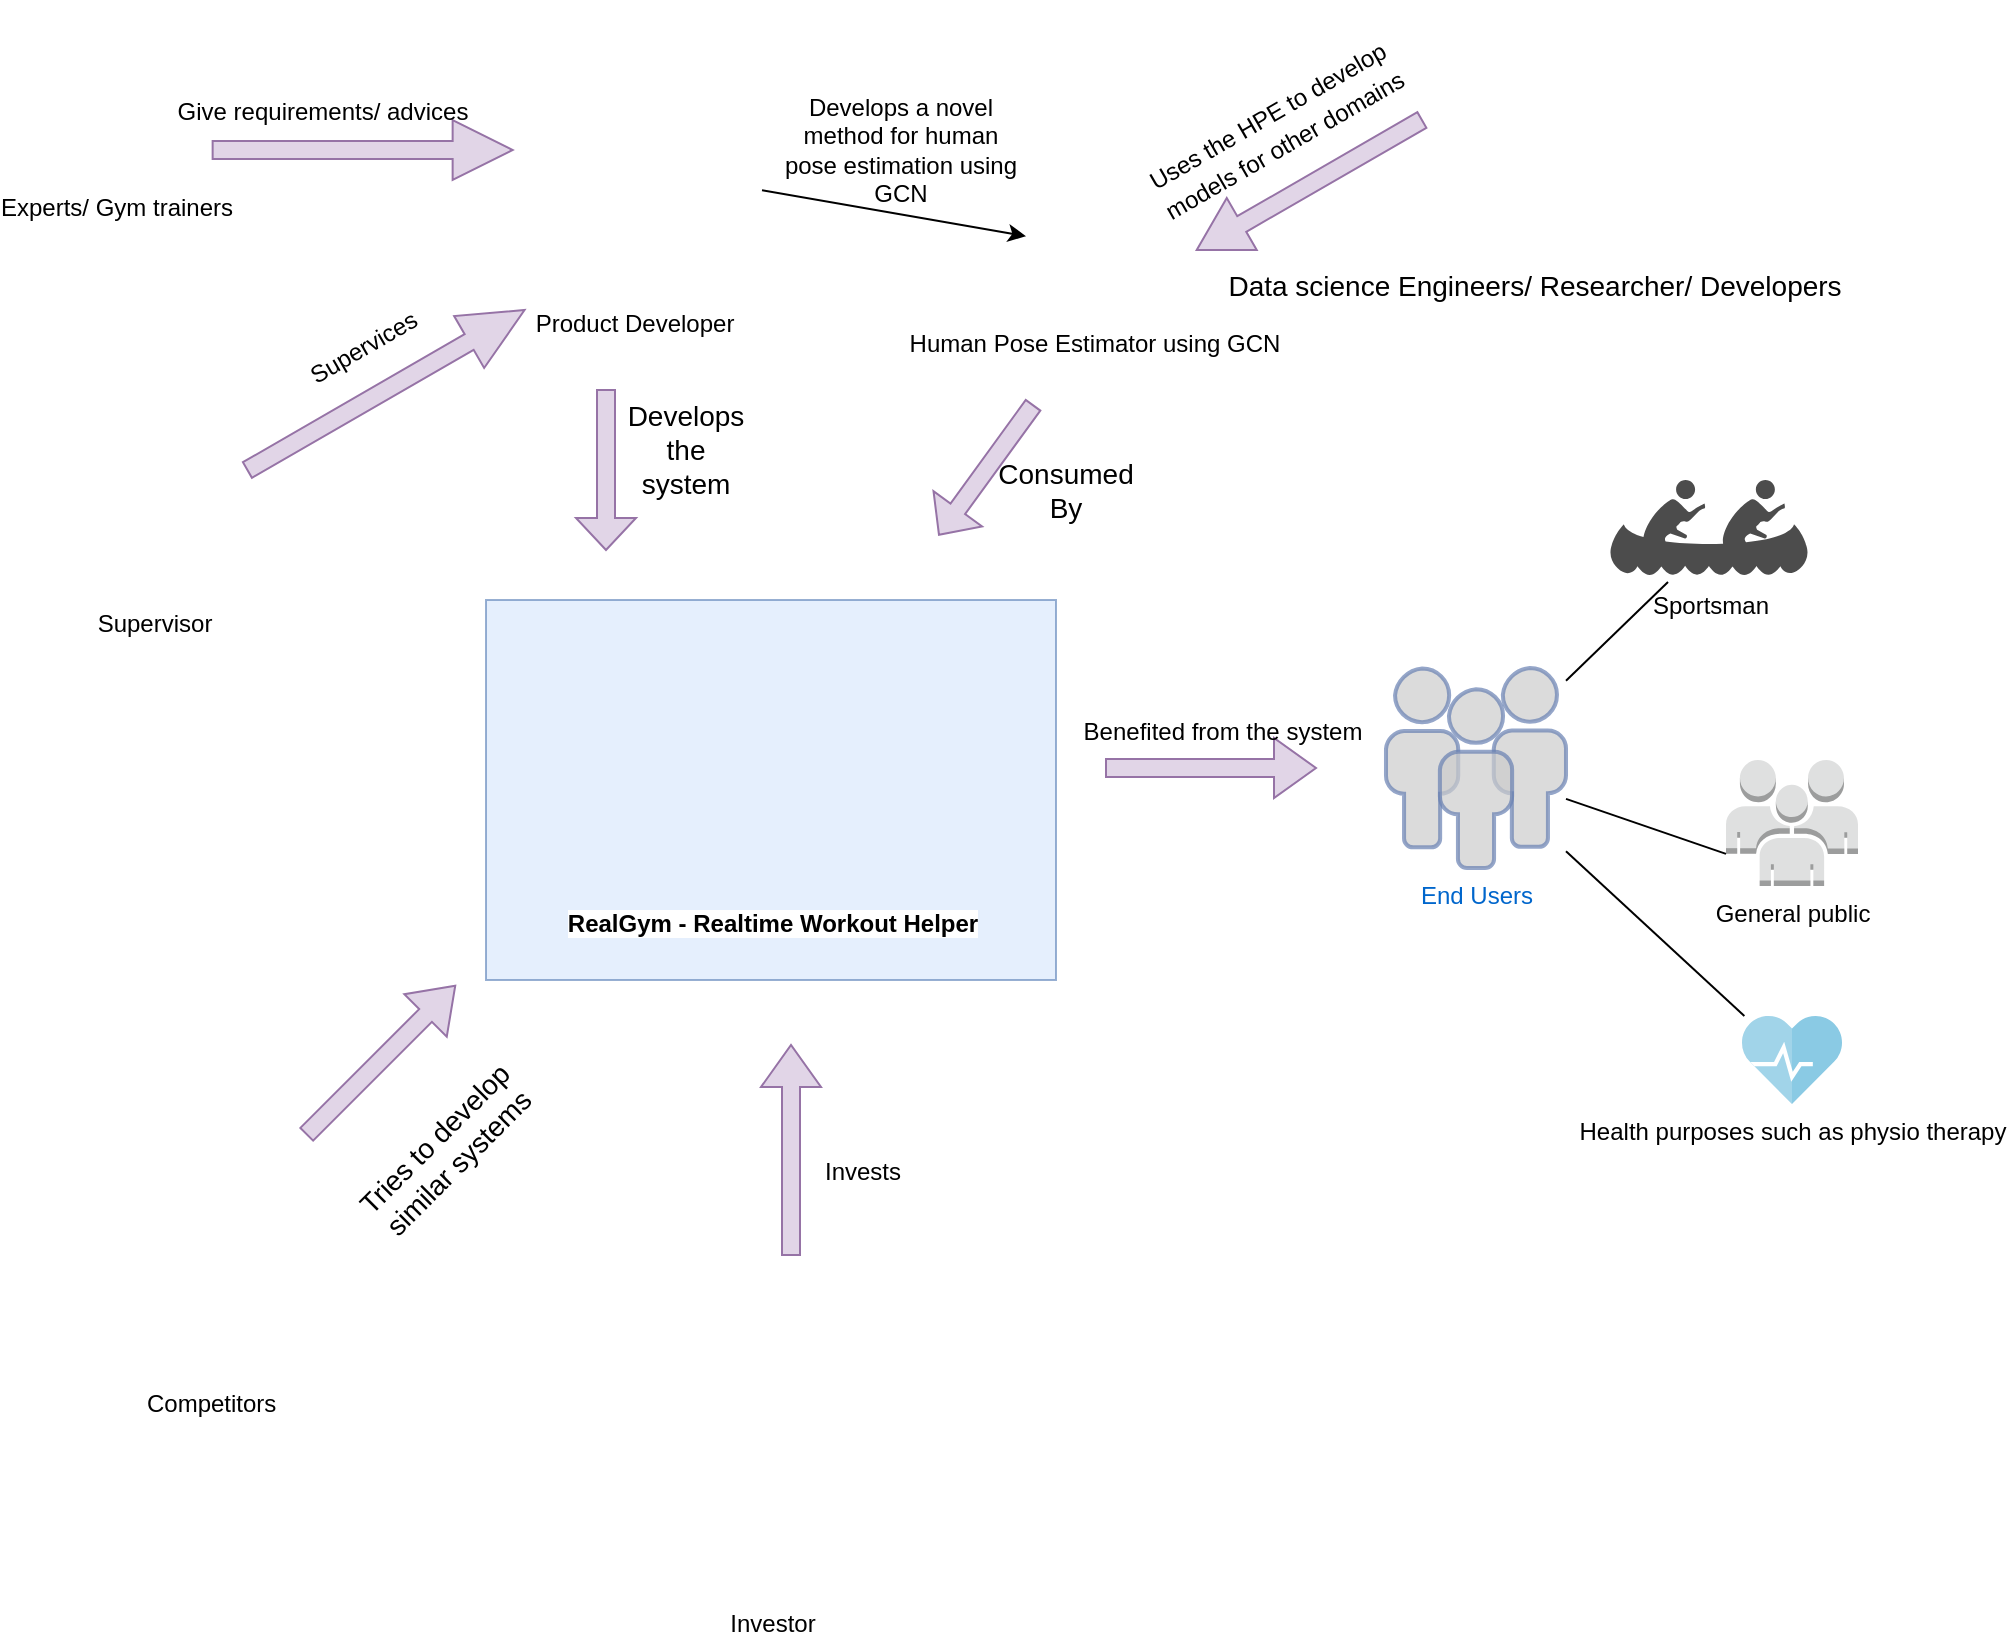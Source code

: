 <mxfile version="18.2.0" type="github">
  <diagram id="tGnPu3tWP7bb63ryNGWf" name="Page-1">
    <mxGraphModel dx="1422" dy="737" grid="1" gridSize="10" guides="1" tooltips="1" connect="1" arrows="1" fold="1" page="1" pageScale="1" pageWidth="850" pageHeight="1100" math="0" shadow="0">
      <root>
        <mxCell id="0" />
        <mxCell id="1" parent="0" />
        <mxCell id="x9WX-iWZ6ky1CXrmUBRQ-8" value="" style="rounded=0;whiteSpace=wrap;html=1;opacity=70;fillColor=#dae8fc;strokeColor=#6c8ebf;" vertex="1" parent="1">
          <mxGeometry x="250" y="320" width="285" height="190" as="geometry" />
        </mxCell>
        <mxCell id="x9WX-iWZ6ky1CXrmUBRQ-2" value="&lt;b&gt;RealGym - Realtime Workout Helper&lt;/b&gt;" style="shape=image;html=1;verticalAlign=top;verticalLabelPosition=bottom;labelBackgroundColor=#ffffff;imageAspect=0;aspect=fixed;image=https://cdn1.iconfinder.com/data/icons/dompicon-glyph-fitness-diet/256/exercise-dumbbells-gym-fitness-diet-128.png" vertex="1" parent="1">
          <mxGeometry x="328.5" y="340" width="128" height="128" as="geometry" />
        </mxCell>
        <mxCell id="x9WX-iWZ6ky1CXrmUBRQ-3" value="Human Pose Estimator using GCN" style="shape=image;html=1;verticalAlign=top;verticalLabelPosition=bottom;labelBackgroundColor=#ffffff;imageAspect=0;aspect=fixed;image=https://cdn1.iconfinder.com/data/icons/yoga-23/24/yoga-11-128.png" vertex="1" parent="1">
          <mxGeometry x="520" y="110" width="68" height="68" as="geometry" />
        </mxCell>
        <mxCell id="x9WX-iWZ6ky1CXrmUBRQ-4" value="" style="shape=singleArrow;whiteSpace=wrap;html=1;rotation=-234;fillColor=#e1d5e7;strokeColor=#9673a6;" vertex="1" parent="1">
          <mxGeometry x="460" y="240" width="80" height="30" as="geometry" />
        </mxCell>
        <mxCell id="x9WX-iWZ6ky1CXrmUBRQ-9" value="Product Developer" style="shape=image;html=1;verticalAlign=top;verticalLabelPosition=bottom;labelBackgroundColor=#ffffff;imageAspect=0;aspect=fixed;image=https://cdn2.iconfinder.com/data/icons/analytic-investment-and-balanced-scorecard/512/425_Engineer_headphones_listen_meloman_music_sound_design_producstion-128.png;gradientColor=none;opacity=70;" vertex="1" parent="1">
          <mxGeometry x="260" y="40" width="128" height="128" as="geometry" />
        </mxCell>
        <mxCell id="x9WX-iWZ6ky1CXrmUBRQ-10" value="" style="shape=singleArrow;whiteSpace=wrap;html=1;rotation=90;fillColor=#e1d5e7;strokeColor=#9673a6;" vertex="1" parent="1">
          <mxGeometry x="270" y="240" width="80" height="30" as="geometry" />
        </mxCell>
        <mxCell id="x9WX-iWZ6ky1CXrmUBRQ-11" value="Consumed By" style="text;html=1;strokeColor=none;fillColor=none;align=center;verticalAlign=middle;whiteSpace=wrap;rounded=0;fontSize=14;opacity=70;" vertex="1" parent="1">
          <mxGeometry x="510" y="250" width="60" height="30" as="geometry" />
        </mxCell>
        <mxCell id="x9WX-iWZ6ky1CXrmUBRQ-13" value="Develops the system" style="text;html=1;strokeColor=none;fillColor=none;align=center;verticalAlign=middle;whiteSpace=wrap;rounded=0;fontSize=14;opacity=70;" vertex="1" parent="1">
          <mxGeometry x="320" y="230" width="60" height="30" as="geometry" />
        </mxCell>
        <mxCell id="x9WX-iWZ6ky1CXrmUBRQ-14" value="Data science Engineers/ Researcher/ Developers&lt;br&gt;" style="shape=image;html=1;verticalAlign=top;verticalLabelPosition=bottom;labelBackgroundColor=#ffffff;imageAspect=0;aspect=fixed;image=https://cdn1.iconfinder.com/data/icons/software-engineering-and-video-gaming/512/484_data_information_mobile_research_science_Data_Science_Fabrication_Lab-128.png;fontSize=14;gradientColor=none;opacity=70;" vertex="1" parent="1">
          <mxGeometry x="710" y="20" width="128" height="128" as="geometry" />
        </mxCell>
        <mxCell id="x9WX-iWZ6ky1CXrmUBRQ-15" value="" style="shape=singleArrow;whiteSpace=wrap;html=1;rotation=-210;fillColor=#e1d5e7;strokeColor=#9673a6;" vertex="1" parent="1">
          <mxGeometry x="596.65" y="97.5" width="130" height="30" as="geometry" />
        </mxCell>
        <mxCell id="x9WX-iWZ6ky1CXrmUBRQ-16" value="&lt;span style=&quot;font-size: 12px;&quot;&gt;Uses the HPE to develop models for other domains&lt;/span&gt;" style="text;html=1;strokeColor=none;fillColor=none;align=center;verticalAlign=middle;whiteSpace=wrap;rounded=0;fontSize=14;opacity=70;rotation=-30;" vertex="1" parent="1">
          <mxGeometry x="563.3" y="69" width="163.35" height="30" as="geometry" />
        </mxCell>
        <mxCell id="x9WX-iWZ6ky1CXrmUBRQ-17" value="Supervisor" style="shape=image;html=1;verticalAlign=top;verticalLabelPosition=bottom;labelBackgroundColor=#ffffff;imageAspect=0;aspect=fixed;image=https://cdn0.iconfinder.com/data/icons/web-development-and-studio/512/74_speaker_Person_presentation_professional_pudlic_seminar_speech-128.png;fontSize=12;gradientColor=none;opacity=70;" vertex="1" parent="1">
          <mxGeometry x="20" y="190" width="128" height="128" as="geometry" />
        </mxCell>
        <mxCell id="x9WX-iWZ6ky1CXrmUBRQ-18" value="" style="shape=singleArrow;whiteSpace=wrap;html=1;rotation=-30;fillColor=#e1d5e7;strokeColor=#9673a6;" vertex="1" parent="1">
          <mxGeometry x="120" y="200" width="160" height="30" as="geometry" />
        </mxCell>
        <mxCell id="x9WX-iWZ6ky1CXrmUBRQ-19" value="&lt;span style=&quot;font-size: 12px;&quot;&gt;Supervices&lt;br&gt;&lt;/span&gt;" style="text;html=1;strokeColor=none;fillColor=none;align=center;verticalAlign=middle;whiteSpace=wrap;rounded=0;fontSize=14;opacity=70;rotation=-30;" vertex="1" parent="1">
          <mxGeometry x="106.65" y="178" width="163.35" height="30" as="geometry" />
        </mxCell>
        <mxCell id="x9WX-iWZ6ky1CXrmUBRQ-20" value="Experts/ Gym trainers&lt;br&gt;" style="shape=image;html=1;verticalAlign=top;verticalLabelPosition=bottom;labelBackgroundColor=#ffffff;imageAspect=0;aspect=fixed;image=https://cdn0.iconfinder.com/data/icons/pokemon-go-vol-2/135/_Pokemon_Trainer_Boy-128.png;fontSize=12;gradientColor=none;opacity=70;" vertex="1" parent="1">
          <mxGeometry x="30" y="39.5" width="70.5" height="70.5" as="geometry" />
        </mxCell>
        <mxCell id="x9WX-iWZ6ky1CXrmUBRQ-21" value="" style="shape=singleArrow;whiteSpace=wrap;html=1;rotation=0;fillColor=#e1d5e7;strokeColor=#9673a6;" vertex="1" parent="1">
          <mxGeometry x="113.32" y="80" width="150" height="30" as="geometry" />
        </mxCell>
        <mxCell id="x9WX-iWZ6ky1CXrmUBRQ-23" value="&lt;span style=&quot;font-size: 12px;&quot;&gt;Give requirements/ advices&lt;br&gt;&lt;/span&gt;" style="text;html=1;strokeColor=none;fillColor=none;align=center;verticalAlign=middle;whiteSpace=wrap;rounded=0;fontSize=14;opacity=70;rotation=0;" vertex="1" parent="1">
          <mxGeometry x="86.65" y="59.75" width="163.35" height="30" as="geometry" />
        </mxCell>
        <mxCell id="x9WX-iWZ6ky1CXrmUBRQ-24" value="End Users" style="fontColor=#0066CC;verticalAlign=top;verticalLabelPosition=bottom;labelPosition=center;align=center;html=1;outlineConnect=0;fillColor=#CCCCCC;strokeColor=#6881B3;gradientColor=none;gradientDirection=north;strokeWidth=2;shape=mxgraph.networks.users;fontSize=12;opacity=70;" vertex="1" parent="1">
          <mxGeometry x="700" y="354" width="90" height="100" as="geometry" />
        </mxCell>
        <mxCell id="x9WX-iWZ6ky1CXrmUBRQ-25" value="" style="shape=singleArrow;whiteSpace=wrap;html=1;rotation=0;fillColor=#e1d5e7;strokeColor=#9673a6;" vertex="1" parent="1">
          <mxGeometry x="560" y="389" width="105" height="30" as="geometry" />
        </mxCell>
        <mxCell id="x9WX-iWZ6ky1CXrmUBRQ-26" value="&lt;span style=&quot;font-size: 12px;&quot;&gt;Benefited&amp;nbsp;from the system&lt;/span&gt;" style="text;html=1;strokeColor=none;fillColor=none;align=center;verticalAlign=middle;whiteSpace=wrap;rounded=0;fontSize=14;opacity=70;rotation=0;" vertex="1" parent="1">
          <mxGeometry x="536.65" y="370" width="163.35" height="30" as="geometry" />
        </mxCell>
        <mxCell id="x9WX-iWZ6ky1CXrmUBRQ-27" value="Sportsman" style="shape=mxgraph.signs.sports.canoe_2;html=1;pointerEvents=1;fillColor=#000000;strokeColor=none;verticalLabelPosition=bottom;verticalAlign=top;align=center;fontSize=12;opacity=70;" vertex="1" parent="1">
          <mxGeometry x="810" y="260" width="103" height="49" as="geometry" />
        </mxCell>
        <mxCell id="x9WX-iWZ6ky1CXrmUBRQ-29" value="" style="endArrow=none;html=1;rounded=0;fontSize=12;entryX=0.301;entryY=1.041;entryDx=0;entryDy=0;entryPerimeter=0;" edge="1" parent="1" source="x9WX-iWZ6ky1CXrmUBRQ-24" target="x9WX-iWZ6ky1CXrmUBRQ-27">
          <mxGeometry width="50" height="50" relative="1" as="geometry">
            <mxPoint x="590" y="270" as="sourcePoint" />
            <mxPoint x="640" y="220" as="targetPoint" />
          </mxGeometry>
        </mxCell>
        <mxCell id="x9WX-iWZ6ky1CXrmUBRQ-30" value="General public" style="outlineConnect=0;dashed=0;verticalLabelPosition=bottom;verticalAlign=top;align=center;html=1;shape=mxgraph.aws3.users;fillColor=#D2D3D3;gradientColor=none;fontSize=12;opacity=70;" vertex="1" parent="1">
          <mxGeometry x="870" y="400" width="66" height="63" as="geometry" />
        </mxCell>
        <mxCell id="x9WX-iWZ6ky1CXrmUBRQ-31" value="" style="endArrow=none;html=1;rounded=0;fontSize=12;entryX=0;entryY=0.745;entryDx=0;entryDy=0;entryPerimeter=0;" edge="1" parent="1" source="x9WX-iWZ6ky1CXrmUBRQ-24" target="x9WX-iWZ6ky1CXrmUBRQ-30">
          <mxGeometry width="50" height="50" relative="1" as="geometry">
            <mxPoint x="800" y="370.412" as="sourcePoint" />
            <mxPoint x="851.003" y="321.009" as="targetPoint" />
          </mxGeometry>
        </mxCell>
        <mxCell id="x9WX-iWZ6ky1CXrmUBRQ-32" value="Health purposes such as physio therapy&lt;br&gt;" style="sketch=0;aspect=fixed;html=1;points=[];align=center;image;fontSize=12;image=img/lib/mscae/ServiceHealth.svg;gradientColor=none;opacity=70;" vertex="1" parent="1">
          <mxGeometry x="878" y="528" width="50" height="44" as="geometry" />
        </mxCell>
        <mxCell id="x9WX-iWZ6ky1CXrmUBRQ-33" value="" style="endArrow=none;html=1;rounded=0;fontSize=12;" edge="1" parent="1" source="x9WX-iWZ6ky1CXrmUBRQ-24" target="x9WX-iWZ6ky1CXrmUBRQ-32">
          <mxGeometry width="50" height="50" relative="1" as="geometry">
            <mxPoint x="590" y="370" as="sourcePoint" />
            <mxPoint x="640" y="320" as="targetPoint" />
          </mxGeometry>
        </mxCell>
        <mxCell id="x9WX-iWZ6ky1CXrmUBRQ-34" value="Investor" style="shape=image;html=1;verticalAlign=top;verticalLabelPosition=bottom;labelBackgroundColor=#ffffff;imageAspect=0;aspect=fixed;image=https://cdn0.iconfinder.com/data/icons/business-startup-10/50/74-128.png;fontSize=12;gradientColor=none;opacity=70;" vertex="1" parent="1">
          <mxGeometry x="328.5" y="690" width="128" height="128" as="geometry" />
        </mxCell>
        <mxCell id="x9WX-iWZ6ky1CXrmUBRQ-35" value="" style="shape=singleArrow;whiteSpace=wrap;html=1;rotation=-90;fillColor=#e1d5e7;strokeColor=#9673a6;" vertex="1" parent="1">
          <mxGeometry x="350" y="580" width="105" height="30" as="geometry" />
        </mxCell>
        <mxCell id="x9WX-iWZ6ky1CXrmUBRQ-36" value="&lt;span style=&quot;font-size: 12px;&quot;&gt;Invests&lt;/span&gt;" style="text;html=1;strokeColor=none;fillColor=none;align=center;verticalAlign=middle;whiteSpace=wrap;rounded=0;fontSize=14;opacity=70;rotation=0;" vertex="1" parent="1">
          <mxGeometry x="356.65" y="590" width="163.35" height="30" as="geometry" />
        </mxCell>
        <mxCell id="x9WX-iWZ6ky1CXrmUBRQ-37" value="" style="endArrow=classic;html=1;rounded=0;fontSize=12;" edge="1" parent="1" source="x9WX-iWZ6ky1CXrmUBRQ-9" target="x9WX-iWZ6ky1CXrmUBRQ-3">
          <mxGeometry width="50" height="50" relative="1" as="geometry">
            <mxPoint x="590" y="370" as="sourcePoint" />
            <mxPoint x="640" y="320" as="targetPoint" />
          </mxGeometry>
        </mxCell>
        <mxCell id="x9WX-iWZ6ky1CXrmUBRQ-38" value="&lt;span style=&quot;background-color: rgb(255, 255, 255);&quot;&gt;Develops a novel method for human pose estimation using GCN&lt;/span&gt;" style="text;html=1;strokeColor=none;fillColor=none;align=center;verticalAlign=middle;whiteSpace=wrap;rounded=0;fontSize=12;opacity=70;" vertex="1" parent="1">
          <mxGeometry x="395" y="80" width="125" height="30" as="geometry" />
        </mxCell>
        <mxCell id="x9WX-iWZ6ky1CXrmUBRQ-40" value="Competitors&amp;nbsp;" style="shape=image;html=1;verticalAlign=top;verticalLabelPosition=bottom;labelBackgroundColor=#ffffff;imageAspect=0;aspect=fixed;image=https://cdn1.iconfinder.com/data/icons/competitive-strategy-and-corporate-training/512/585_Box_boxing_competition_fight_gloves_game_gaming_genres_programing-128.png;fontSize=12;gradientColor=none;opacity=70;" vertex="1" parent="1">
          <mxGeometry x="50" y="580" width="128" height="128" as="geometry" />
        </mxCell>
        <mxCell id="x9WX-iWZ6ky1CXrmUBRQ-41" value="Tries to develop similar systems" style="text;html=1;strokeColor=none;fillColor=none;align=center;verticalAlign=middle;whiteSpace=wrap;rounded=0;fontSize=14;opacity=70;rotation=-45;" vertex="1" parent="1">
          <mxGeometry x="170" y="580" width="120" height="30" as="geometry" />
        </mxCell>
        <mxCell id="x9WX-iWZ6ky1CXrmUBRQ-43" value="" style="shape=singleArrow;whiteSpace=wrap;html=1;rotation=-45;fillColor=#e1d5e7;strokeColor=#9673a6;" vertex="1" parent="1">
          <mxGeometry x="145" y="535" width="105" height="30" as="geometry" />
        </mxCell>
      </root>
    </mxGraphModel>
  </diagram>
</mxfile>
